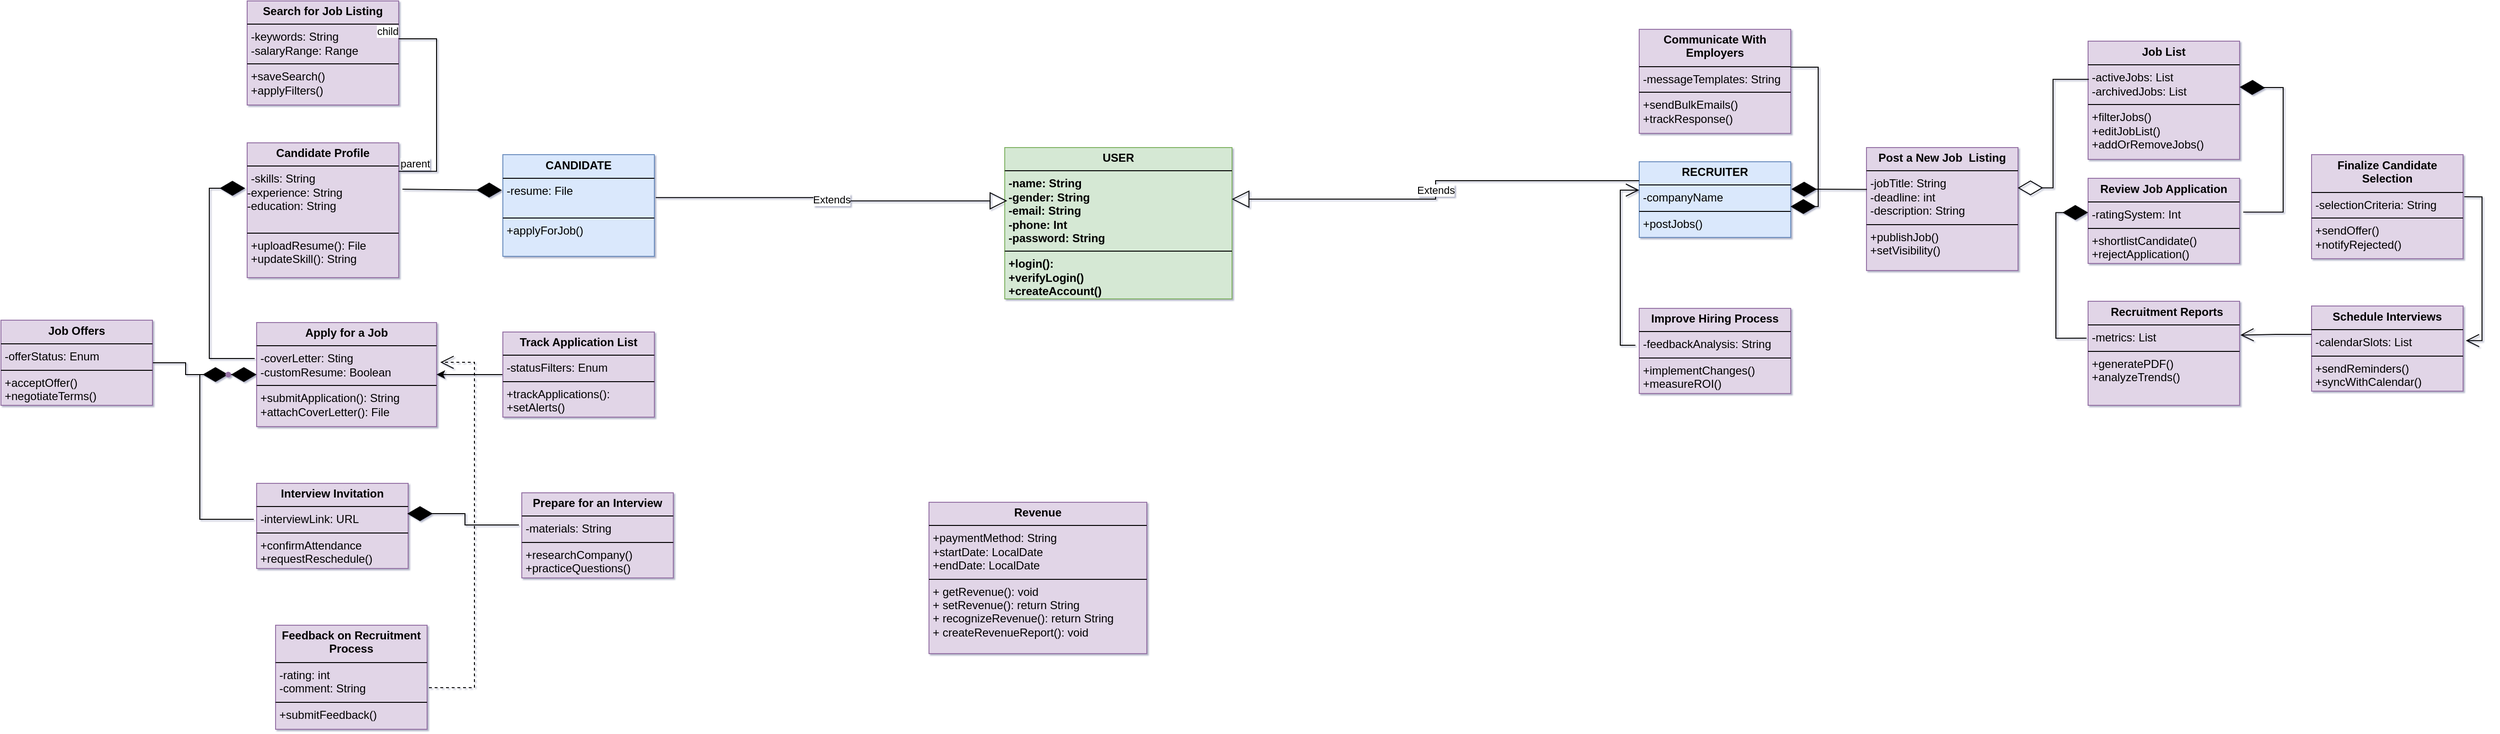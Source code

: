 <mxfile version="26.2.6">
  <diagram name="Page-1" id="tGZniLlOBdnS9l2TfcLT">
    <mxGraphModel dx="2055" dy="1830" grid="1" gridSize="10" guides="1" tooltips="1" connect="1" arrows="1" fold="1" page="1" pageScale="1" pageWidth="827" pageHeight="1169" background="none" math="0" shadow="1">
      <root>
        <mxCell id="0" />
        <mxCell id="1" parent="0" />
        <mxCell id="iU-2FlDDVKVuJZLUvYfY-30" value="" style="endArrow=open;endSize=12;dashed=1;html=1;rounded=0;exitX=0.975;exitY=0.6;exitDx=0;exitDy=0;exitPerimeter=0;entryX=1.021;entryY=0.382;entryDx=0;entryDy=0;entryPerimeter=0;edgeStyle=orthogonalEdgeStyle;" parent="1" source="s6e1yUUkH1MG8MLtkfFg-44" target="s6e1yUUkH1MG8MLtkfFg-39" edge="1">
          <mxGeometry width="160" relative="1" as="geometry">
            <mxPoint x="-240" y="370" as="sourcePoint" />
            <mxPoint x="-80" y="370" as="targetPoint" />
            <Array as="points">
              <mxPoint x="-130" y="676" />
              <mxPoint x="-130" y="332" />
            </Array>
          </mxGeometry>
        </mxCell>
        <mxCell id="s6e1yUUkH1MG8MLtkfFg-5" value="&lt;p style=&quot;margin:0px;margin-top:4px;text-align:center;&quot;&gt;&lt;span&gt;USER&lt;/span&gt;&lt;/p&gt;&lt;hr style=&quot;border-style:solid;&quot; size=&quot;1&quot;&gt;&lt;p style=&quot;margin:0px;margin-left:4px;&quot;&gt;-name: String&lt;/p&gt;&lt;p style=&quot;margin:0px;margin-left:4px;&quot;&gt;-gender: String&lt;/p&gt;&lt;p style=&quot;margin:0px;margin-left:4px;&quot;&gt;-email: String&lt;/p&gt;&lt;p style=&quot;margin:0px;margin-left:4px;&quot;&gt;-phone: Int&lt;/p&gt;&lt;p style=&quot;margin:0px;margin-left:4px;&quot;&gt;-password: String&lt;/p&gt;&lt;hr style=&quot;border-style:solid;&quot; size=&quot;1&quot;&gt;&lt;p style=&quot;margin:0px;margin-left:4px;&quot;&gt;+login():&lt;/p&gt;&lt;p style=&quot;margin:0px;margin-left:4px;&quot;&gt;+verifyLogin()&lt;/p&gt;&lt;p style=&quot;margin:0px;margin-left:4px;&quot;&gt;+createAccount()&lt;/p&gt;&lt;p style=&quot;margin:0px;margin-left:4px;&quot;&gt;+logout()&lt;/p&gt;" style="verticalAlign=top;align=left;overflow=fill;html=1;whiteSpace=wrap;fillColor=#d5e8d4;strokeColor=#82b366;fontStyle=1" parent="1" vertex="1">
          <mxGeometry x="430" y="105" width="240" height="160" as="geometry" />
        </mxCell>
        <mxCell id="s6e1yUUkH1MG8MLtkfFg-6" value="&lt;p style=&quot;margin:0px;margin-top:4px;text-align:center;&quot;&gt;&lt;b&gt;RECRUITER&lt;/b&gt;&lt;/p&gt;&lt;hr size=&quot;1&quot; style=&quot;border-style:solid;&quot;&gt;&lt;p style=&quot;margin: 0px 0px 0px 4px;&quot;&gt;-companyName&lt;br&gt;&lt;/p&gt;&lt;hr size=&quot;1&quot; style=&quot;border-style:solid;&quot;&gt;&lt;p style=&quot;margin: 0px 0px 0px 4px;&quot;&gt;+postJobs()&lt;/p&gt;" style="verticalAlign=top;align=left;overflow=fill;html=1;whiteSpace=wrap;fillColor=#dae8fc;strokeColor=#6c8ebf;" parent="1" vertex="1">
          <mxGeometry x="1100" y="120" width="160" height="80" as="geometry" />
        </mxCell>
        <mxCell id="s6e1yUUkH1MG8MLtkfFg-7" value="&lt;p style=&quot;margin:0px;margin-top:4px;text-align:center;&quot;&gt;&lt;b&gt;CANDIDATE&lt;/b&gt;&lt;/p&gt;&lt;hr size=&quot;1&quot; style=&quot;border-style:solid;&quot;&gt;&lt;p style=&quot;margin: 0px 0px 0px 4px;&quot;&gt;-resume: File&lt;/p&gt;&lt;div&gt;&lt;br&gt;&lt;/div&gt;&lt;hr size=&quot;1&quot; style=&quot;border-style:solid;&quot;&gt;&lt;p style=&quot;margin: 0px 0px 0px 4px;&quot;&gt;+applyForJob()&lt;/p&gt;" style="verticalAlign=top;align=left;overflow=fill;html=1;whiteSpace=wrap;fillColor=#dae8fc;strokeColor=#6c8ebf;fillStyle=solid;gradientColor=none;" parent="1" vertex="1">
          <mxGeometry x="-100" y="112.5" width="160" height="107.5" as="geometry" />
        </mxCell>
        <mxCell id="s6e1yUUkH1MG8MLtkfFg-27" value="&lt;p style=&quot;margin:0px;margin-top:4px;text-align:center;&quot;&gt;&lt;b&gt;Post a New Job&amp;nbsp; Listing&lt;/b&gt;&lt;/p&gt;&lt;hr size=&quot;1&quot; style=&quot;border-style:solid;&quot;&gt;&lt;p style=&quot;margin:0px;margin-left:4px;&quot;&gt;-jobTitle: String&lt;/p&gt;&lt;p style=&quot;margin:0px;margin-left:4px;&quot;&gt;-deadline: int&lt;/p&gt;&lt;p style=&quot;margin:0px;margin-left:4px;&quot;&gt;&lt;span style=&quot;background-color: transparent; color: light-dark(rgb(0, 0, 0), rgb(255, 255, 255));&quot;&gt;-description: String&lt;/span&gt;&lt;/p&gt;&lt;hr size=&quot;1&quot; style=&quot;border-style:solid;&quot;&gt;&lt;p style=&quot;margin:0px;margin-left:4px;&quot;&gt;+publishJob()&lt;/p&gt;&lt;p style=&quot;margin:0px;margin-left:4px;&quot;&gt;+setVisibility()&lt;/p&gt;" style="verticalAlign=top;align=left;overflow=fill;html=1;whiteSpace=wrap;fillColor=#e1d5e7;strokeColor=#9673a6;" parent="1" vertex="1">
          <mxGeometry x="1340" y="105" width="160" height="130" as="geometry" />
        </mxCell>
        <mxCell id="s6e1yUUkH1MG8MLtkfFg-28" value="&lt;p style=&quot;margin:0px;margin-top:4px;text-align:center;&quot;&gt;&lt;b&gt;Review Job Application&lt;/b&gt;&lt;/p&gt;&lt;hr size=&quot;1&quot; style=&quot;border-style:solid;&quot;&gt;&lt;p style=&quot;margin:0px;margin-left:4px;&quot;&gt;-ratingSystem: Int&lt;/p&gt;&lt;hr size=&quot;1&quot; style=&quot;border-style:solid;&quot;&gt;&lt;p style=&quot;margin:0px;margin-left:4px;&quot;&gt;+shortlistCandidate()&lt;/p&gt;&lt;p style=&quot;margin:0px;margin-left:4px;&quot;&gt;+rejectApplication()&lt;/p&gt;" style="verticalAlign=top;align=left;overflow=fill;html=1;whiteSpace=wrap;fillColor=#e1d5e7;strokeColor=#9673a6;" parent="1" vertex="1">
          <mxGeometry x="1574" y="137.5" width="160" height="90" as="geometry" />
        </mxCell>
        <mxCell id="s6e1yUUkH1MG8MLtkfFg-29" value="&lt;p style=&quot;margin:0px;margin-top:4px;text-align:center;&quot;&gt;&lt;b&gt;Schedule Interviews&lt;/b&gt;&lt;/p&gt;&lt;hr size=&quot;1&quot; style=&quot;border-style:solid;&quot;&gt;&lt;p style=&quot;margin:0px;margin-left:4px;&quot;&gt;-calendarSlots: List&lt;/p&gt;&lt;hr size=&quot;1&quot; style=&quot;border-style:solid;&quot;&gt;&lt;p style=&quot;margin:0px;margin-left:4px;&quot;&gt;+sendReminders()&lt;/p&gt;&lt;p style=&quot;margin:0px;margin-left:4px;&quot;&gt;+syncWithCalendar()&lt;/p&gt;" style="verticalAlign=top;align=left;overflow=fill;html=1;whiteSpace=wrap;fillColor=#e1d5e7;strokeColor=#9673a6;" parent="1" vertex="1">
          <mxGeometry x="1810" y="272.5" width="160" height="90" as="geometry" />
        </mxCell>
        <mxCell id="s6e1yUUkH1MG8MLtkfFg-30" value="&lt;p style=&quot;margin:0px;margin-top:4px;text-align:center;&quot;&gt;&lt;b&gt;Finalize Candidate Selection&lt;/b&gt;&lt;/p&gt;&lt;hr size=&quot;1&quot; style=&quot;border-style:solid;&quot;&gt;&lt;p style=&quot;margin:0px;margin-left:4px;&quot;&gt;-selectionCriteria: String&lt;/p&gt;&lt;hr size=&quot;1&quot; style=&quot;border-style:solid;&quot;&gt;&lt;p style=&quot;margin:0px;margin-left:4px;&quot;&gt;+sendOffer()&lt;/p&gt;&lt;p style=&quot;margin:0px;margin-left:4px;&quot;&gt;+notifyRejected()&lt;/p&gt;" style="verticalAlign=top;align=left;overflow=fill;html=1;whiteSpace=wrap;fillColor=#e1d5e7;strokeColor=#9673a6;" parent="1" vertex="1">
          <mxGeometry x="1810" y="112.5" width="160" height="110" as="geometry" />
        </mxCell>
        <mxCell id="s6e1yUUkH1MG8MLtkfFg-31" value="&lt;p style=&quot;margin:0px;margin-top:4px;text-align:center;&quot;&gt;&lt;b&gt;Job List&lt;/b&gt;&lt;/p&gt;&lt;hr size=&quot;1&quot; style=&quot;border-style:solid;&quot;&gt;&lt;p style=&quot;margin:0px;margin-left:4px;&quot;&gt;-activeJobs: List&lt;/p&gt;&lt;p style=&quot;margin:0px;margin-left:4px;&quot;&gt;-archivedJobs: List&lt;/p&gt;&lt;hr size=&quot;1&quot; style=&quot;border-style:solid;&quot;&gt;&lt;p style=&quot;margin:0px;margin-left:4px;&quot;&gt;+filterJobs()&lt;/p&gt;&lt;p style=&quot;margin:0px;margin-left:4px;&quot;&gt;+editJobList()&lt;/p&gt;&lt;p style=&quot;margin:0px;margin-left:4px;&quot;&gt;+addOrRemoveJobs()&lt;/p&gt;" style="verticalAlign=top;align=left;overflow=fill;html=1;whiteSpace=wrap;fillColor=#e1d5e7;strokeColor=#9673a6;" parent="1" vertex="1">
          <mxGeometry x="1574" y="-7.5" width="160" height="125" as="geometry" />
        </mxCell>
        <mxCell id="s6e1yUUkH1MG8MLtkfFg-34" value="&lt;p style=&quot;margin:0px;margin-top:4px;text-align:center;&quot;&gt;&lt;b&gt;Communicate With Employers&lt;/b&gt;&lt;/p&gt;&lt;hr size=&quot;1&quot; style=&quot;border-style:solid;&quot;&gt;&lt;p style=&quot;margin:0px;margin-left:4px;&quot;&gt;-messageTemplates: String&lt;/p&gt;&lt;hr size=&quot;1&quot; style=&quot;border-style:solid;&quot;&gt;&lt;p style=&quot;margin:0px;margin-left:4px;&quot;&gt;+sendBulkEmails()&lt;/p&gt;&lt;p style=&quot;margin:0px;margin-left:4px;&quot;&gt;+trackResponse()&lt;/p&gt;" style="verticalAlign=top;align=left;overflow=fill;html=1;whiteSpace=wrap;fillColor=#e1d5e7;strokeColor=#9673a6;" parent="1" vertex="1">
          <mxGeometry x="1100" y="-20" width="160" height="110" as="geometry" />
        </mxCell>
        <mxCell id="s6e1yUUkH1MG8MLtkfFg-35" value="&lt;p style=&quot;margin:0px;margin-top:4px;text-align:center;&quot;&gt;&lt;b&gt;&amp;nbsp; Recruitment Reports&lt;/b&gt;&lt;/p&gt;&lt;hr size=&quot;1&quot; style=&quot;border-style:solid;&quot;&gt;&lt;p style=&quot;margin:0px;margin-left:4px;&quot;&gt;-metrics: List&lt;/p&gt;&lt;hr size=&quot;1&quot; style=&quot;border-style:solid;&quot;&gt;&lt;p style=&quot;margin:0px;margin-left:4px;&quot;&gt;+generatePDF()&lt;/p&gt;&lt;p style=&quot;margin:0px;margin-left:4px;&quot;&gt;+analyzeTrends()&lt;/p&gt;" style="verticalAlign=top;align=left;overflow=fill;html=1;whiteSpace=wrap;fillColor=#e1d5e7;strokeColor=#9673a6;" parent="1" vertex="1">
          <mxGeometry x="1574" y="267.5" width="160" height="110" as="geometry" />
        </mxCell>
        <mxCell id="s6e1yUUkH1MG8MLtkfFg-36" value="&lt;p style=&quot;margin:0px;margin-top:4px;text-align:center;&quot;&gt;&lt;b&gt;Improve Hiring Process&lt;/b&gt;&lt;/p&gt;&lt;hr size=&quot;1&quot; style=&quot;border-style:solid;&quot;&gt;&lt;p style=&quot;margin:0px;margin-left:4px;&quot;&gt;-feedbackAnalysis: String&lt;/p&gt;&lt;hr size=&quot;1&quot; style=&quot;border-style:solid;&quot;&gt;&lt;p style=&quot;margin:0px;margin-left:4px;&quot;&gt;+implementChanges()&lt;/p&gt;&lt;p style=&quot;margin:0px;margin-left:4px;&quot;&gt;+measureROI()&lt;/p&gt;" style="verticalAlign=top;align=left;overflow=fill;html=1;whiteSpace=wrap;fillColor=#e1d5e7;strokeColor=#9673a6;" parent="1" vertex="1">
          <mxGeometry x="1100" y="275" width="160" height="90" as="geometry" />
        </mxCell>
        <mxCell id="s6e1yUUkH1MG8MLtkfFg-38" value="&lt;p style=&quot;margin:0px;margin-top:4px;text-align:center;&quot;&gt;&lt;b&gt;Search for Job Listing&lt;/b&gt;&lt;/p&gt;&lt;hr size=&quot;1&quot; style=&quot;border-style:solid;&quot;&gt;&lt;p style=&quot;margin:0px;margin-left:4px;&quot;&gt;-keywords: String&lt;/p&gt;&lt;p style=&quot;margin:0px;margin-left:4px;&quot;&gt;-salaryRange: Range&lt;/p&gt;&lt;hr size=&quot;1&quot; style=&quot;border-style:solid;&quot;&gt;&lt;p style=&quot;margin:0px;margin-left:4px;&quot;&gt;+saveSearch()&lt;/p&gt;&lt;p style=&quot;margin:0px;margin-left:4px;&quot;&gt;+applyFilters()&lt;/p&gt;" style="verticalAlign=top;align=left;overflow=fill;html=1;whiteSpace=wrap;fillColor=#e1d5e7;strokeColor=#9673a6;" parent="1" vertex="1">
          <mxGeometry x="-370" y="-50" width="160" height="110" as="geometry" />
        </mxCell>
        <mxCell id="s6e1yUUkH1MG8MLtkfFg-39" value="&lt;p style=&quot;margin:0px;margin-top:4px;text-align:center;&quot;&gt;&lt;b&gt;Apply for a Job&lt;/b&gt;&lt;/p&gt;&lt;hr size=&quot;1&quot; style=&quot;border-style:solid;&quot;&gt;&lt;p style=&quot;margin:0px;margin-left:4px;&quot;&gt;-coverLetter: Sting&lt;/p&gt;&lt;p style=&quot;margin:0px;margin-left:4px;&quot;&gt;-customResume: Boolean&lt;/p&gt;&lt;hr size=&quot;1&quot; style=&quot;border-style:solid;&quot;&gt;&lt;p style=&quot;margin:0px;margin-left:4px;&quot;&gt;+submitApplication(): String&lt;/p&gt;&lt;p style=&quot;margin:0px;margin-left:4px;&quot;&gt;+attachCoverLetter(): File&lt;/p&gt;" style="verticalAlign=top;align=left;overflow=fill;html=1;whiteSpace=wrap;fillColor=#e1d5e7;strokeColor=#9673a6;" parent="1" vertex="1">
          <mxGeometry x="-360" y="290" width="190" height="110" as="geometry" />
        </mxCell>
        <mxCell id="iU-2FlDDVKVuJZLUvYfY-20" value="" style="edgeStyle=orthogonalEdgeStyle;rounded=0;orthogonalLoop=1;jettySize=auto;html=1;" parent="1" source="s6e1yUUkH1MG8MLtkfFg-40" target="s6e1yUUkH1MG8MLtkfFg-39" edge="1">
          <mxGeometry relative="1" as="geometry" />
        </mxCell>
        <mxCell id="s6e1yUUkH1MG8MLtkfFg-40" value="&lt;p style=&quot;margin:0px;margin-top:4px;text-align:center;&quot;&gt;&lt;b&gt;Track Application List&lt;/b&gt;&lt;/p&gt;&lt;hr size=&quot;1&quot; style=&quot;border-style:solid;&quot;&gt;&lt;p style=&quot;margin:0px;margin-left:4px;&quot;&gt;-statusFilters: Enum&lt;/p&gt;&lt;hr size=&quot;1&quot; style=&quot;border-style:solid;&quot;&gt;&lt;p style=&quot;margin:0px;margin-left:4px;&quot;&gt;+trackApplications():&lt;br&gt;+setAlerts()&lt;/p&gt;" style="verticalAlign=top;align=left;overflow=fill;html=1;whiteSpace=wrap;fillColor=#e1d5e7;strokeColor=#9673a6;" parent="1" vertex="1">
          <mxGeometry x="-100" y="300" width="160" height="90" as="geometry" />
        </mxCell>
        <mxCell id="s6e1yUUkH1MG8MLtkfFg-41" value="&lt;p style=&quot;margin:0px;margin-top:4px;text-align:center;&quot;&gt;&lt;b&gt;&amp;nbsp;Interview Invitation&amp;nbsp;&lt;/b&gt;&lt;/p&gt;&lt;hr size=&quot;1&quot; style=&quot;border-style:solid;&quot;&gt;&lt;p style=&quot;margin:0px;margin-left:4px;&quot;&gt;-interviewLink: URL&lt;/p&gt;&lt;hr size=&quot;1&quot; style=&quot;border-style:solid;&quot;&gt;&lt;p style=&quot;margin:0px;margin-left:4px;&quot;&gt;+confirmAttendance&lt;/p&gt;&lt;p style=&quot;margin:0px;margin-left:4px;&quot;&gt;+requestReschedule()&lt;/p&gt;" style="verticalAlign=top;align=left;overflow=fill;html=1;whiteSpace=wrap;fillColor=#e1d5e7;strokeColor=#9673a6;" parent="1" vertex="1">
          <mxGeometry x="-360" y="460" width="160" height="90" as="geometry" />
        </mxCell>
        <mxCell id="s6e1yUUkH1MG8MLtkfFg-42" value="&lt;p style=&quot;margin:0px;margin-top:4px;text-align:center;&quot;&gt;&lt;b&gt;Prepare for an Interview&lt;/b&gt;&lt;/p&gt;&lt;hr size=&quot;1&quot; style=&quot;border-style:solid;&quot;&gt;&lt;p style=&quot;margin:0px;margin-left:4px;&quot;&gt;-materials: String&lt;/p&gt;&lt;hr size=&quot;1&quot; style=&quot;border-style:solid;&quot;&gt;&lt;p style=&quot;margin:0px;margin-left:4px;&quot;&gt;+researchCompany()&lt;/p&gt;&lt;p style=&quot;margin:0px;margin-left:4px;&quot;&gt;+practiceQuestions()&lt;/p&gt;" style="verticalAlign=top;align=left;overflow=fill;html=1;whiteSpace=wrap;fillColor=#e1d5e7;strokeColor=#9673a6;" parent="1" vertex="1">
          <mxGeometry x="-80" y="470" width="160" height="90" as="geometry" />
        </mxCell>
        <mxCell id="iU-2FlDDVKVuJZLUvYfY-25" value="" style="edgeStyle=orthogonalEdgeStyle;rounded=0;orthogonalLoop=1;jettySize=auto;html=1;" parent="1" source="s6e1yUUkH1MG8MLtkfFg-43" target="iU-2FlDDVKVuJZLUvYfY-24" edge="1">
          <mxGeometry relative="1" as="geometry" />
        </mxCell>
        <mxCell id="s6e1yUUkH1MG8MLtkfFg-43" value="&lt;p style=&quot;margin:0px;margin-top:4px;text-align:center;&quot;&gt;&lt;b&gt;&amp;nbsp;Job Offers&amp;nbsp;&lt;/b&gt;&lt;/p&gt;&lt;hr size=&quot;1&quot; style=&quot;border-style:solid;&quot;&gt;&lt;p style=&quot;margin:0px;margin-left:4px;&quot;&gt;-offerStatus: Enum&lt;/p&gt;&lt;hr size=&quot;1&quot; style=&quot;border-style:solid;&quot;&gt;&lt;p style=&quot;margin:0px;margin-left:4px;&quot;&gt;+acceptOffer()&lt;/p&gt;&lt;p style=&quot;margin:0px;margin-left:4px;&quot;&gt;+negotiateTerms()&lt;/p&gt;&lt;p style=&quot;margin:0px;margin-left:4px;&quot;&gt;&lt;br&gt;&lt;/p&gt;" style="verticalAlign=top;align=left;overflow=fill;html=1;whiteSpace=wrap;fillColor=#e1d5e7;strokeColor=#9673a6;" parent="1" vertex="1">
          <mxGeometry x="-630" y="287.5" width="160" height="90" as="geometry" />
        </mxCell>
        <mxCell id="s6e1yUUkH1MG8MLtkfFg-44" value="&lt;p style=&quot;margin:0px;margin-top:4px;text-align:center;&quot;&gt;&lt;b&gt;Feedback on Recruitment Process&lt;/b&gt;&lt;/p&gt;&lt;hr size=&quot;1&quot; style=&quot;border-style:solid;&quot;&gt;&lt;p style=&quot;margin:0px;margin-left:4px;&quot;&gt;-rating: int&lt;/p&gt;&lt;p style=&quot;margin:0px;margin-left:4px;&quot;&gt;-comment: String&lt;/p&gt;&lt;hr size=&quot;1&quot; style=&quot;border-style:solid;&quot;&gt;&lt;p style=&quot;margin:0px;margin-left:4px;&quot;&gt;+submitFeedback()&lt;/p&gt;" style="verticalAlign=top;align=left;overflow=fill;html=1;whiteSpace=wrap;fillColor=#e1d5e7;strokeColor=#9673a6;" parent="1" vertex="1">
          <mxGeometry x="-340" y="610" width="160" height="110" as="geometry" />
        </mxCell>
        <mxCell id="s6e1yUUkH1MG8MLtkfFg-54" value="Extends" style="endArrow=block;endSize=16;endFill=0;html=1;rounded=0;entryX=0.011;entryY=0.352;entryDx=0;entryDy=0;entryPerimeter=0;exitX=1.009;exitY=0.422;exitDx=0;exitDy=0;exitPerimeter=0;edgeStyle=elbowEdgeStyle;" parent="1" source="s6e1yUUkH1MG8MLtkfFg-7" target="s6e1yUUkH1MG8MLtkfFg-5" edge="1">
          <mxGeometry width="160" relative="1" as="geometry">
            <mxPoint x="270" y="260" as="sourcePoint" />
            <mxPoint x="430" y="260" as="targetPoint" />
          </mxGeometry>
        </mxCell>
        <mxCell id="s6e1yUUkH1MG8MLtkfFg-55" value="Extends" style="endArrow=block;endSize=16;endFill=0;html=1;rounded=0;entryX=0.999;entryY=0.341;entryDx=0;entryDy=0;entryPerimeter=0;exitX=0;exitY=0.25;exitDx=0;exitDy=0;edgeStyle=elbowEdgeStyle;" parent="1" source="s6e1yUUkH1MG8MLtkfFg-6" target="s6e1yUUkH1MG8MLtkfFg-5" edge="1">
          <mxGeometry width="160" relative="1" as="geometry">
            <mxPoint x="390" y="295" as="sourcePoint" />
            <mxPoint x="691" y="300" as="targetPoint" />
          </mxGeometry>
        </mxCell>
        <mxCell id="iU-2FlDDVKVuJZLUvYfY-3" value="" style="endArrow=diamondThin;endFill=1;endSize=24;html=1;rounded=0;entryX=-0.006;entryY=0.35;entryDx=0;entryDy=0;entryPerimeter=0;exitX=1.025;exitY=0.344;exitDx=0;exitDy=0;exitPerimeter=0;" parent="1" source="iU-2FlDDVKVuJZLUvYfY-16" target="s6e1yUUkH1MG8MLtkfFg-7" edge="1">
          <mxGeometry width="160" relative="1" as="geometry">
            <mxPoint x="-230" y="220" as="sourcePoint" />
            <mxPoint x="-100" y="195" as="targetPoint" />
          </mxGeometry>
        </mxCell>
        <mxCell id="iU-2FlDDVKVuJZLUvYfY-4" value="" style="endArrow=diamondThin;endFill=0;endSize=24;html=1;rounded=0;entryX=0.998;entryY=0.328;entryDx=0;entryDy=0;entryPerimeter=0;exitX=0.005;exitY=0.323;exitDx=0;exitDy=0;exitPerimeter=0;edgeStyle=orthogonalEdgeStyle;" parent="1" source="s6e1yUUkH1MG8MLtkfFg-31" target="s6e1yUUkH1MG8MLtkfFg-27" edge="1">
          <mxGeometry width="160" relative="1" as="geometry">
            <mxPoint x="1450" y="285" as="sourcePoint" />
            <mxPoint x="1610" y="285" as="targetPoint" />
          </mxGeometry>
        </mxCell>
        <mxCell id="iU-2FlDDVKVuJZLUvYfY-5" value="" style="endArrow=diamondThin;endFill=1;endSize=24;html=1;rounded=0;entryX=1.004;entryY=0.362;entryDx=0;entryDy=0;entryPerimeter=0;exitX=0.003;exitY=0.34;exitDx=0;exitDy=0;exitPerimeter=0;" parent="1" source="s6e1yUUkH1MG8MLtkfFg-27" target="s6e1yUUkH1MG8MLtkfFg-6" edge="1">
          <mxGeometry width="160" relative="1" as="geometry">
            <mxPoint x="1330" y="315" as="sourcePoint" />
            <mxPoint x="1490" y="315" as="targetPoint" />
          </mxGeometry>
        </mxCell>
        <mxCell id="iU-2FlDDVKVuJZLUvYfY-8" value="" style="endArrow=diamondThin;endFill=1;endSize=24;html=1;rounded=0;entryX=1;entryY=0.388;entryDx=0;entryDy=0;entryPerimeter=0;exitX=1.024;exitY=0.397;exitDx=0;exitDy=0;exitPerimeter=0;edgeStyle=orthogonalEdgeStyle;" parent="1" source="s6e1yUUkH1MG8MLtkfFg-28" target="s6e1yUUkH1MG8MLtkfFg-31" edge="1">
          <mxGeometry width="160" relative="1" as="geometry">
            <mxPoint x="1310" y="237.5" as="sourcePoint" />
            <mxPoint x="1470" y="237.5" as="targetPoint" />
            <Array as="points">
              <mxPoint x="1780" y="173.5" />
              <mxPoint x="1780" y="41.5" />
              <mxPoint x="1750" y="41.5" />
            </Array>
          </mxGeometry>
        </mxCell>
        <mxCell id="iU-2FlDDVKVuJZLUvYfY-9" value="" style="endArrow=diamondThin;endFill=1;endSize=24;html=1;rounded=0;entryX=0;entryY=0.402;entryDx=0;entryDy=0;entryPerimeter=0;exitX=-0.01;exitY=0.355;exitDx=0;exitDy=0;exitPerimeter=0;edgeStyle=orthogonalEdgeStyle;" parent="1" source="s6e1yUUkH1MG8MLtkfFg-35" target="s6e1yUUkH1MG8MLtkfFg-28" edge="1">
          <mxGeometry width="160" relative="1" as="geometry">
            <mxPoint x="1414" y="176.5" as="sourcePoint" />
            <mxPoint x="1574" y="176.5" as="targetPoint" />
            <Array as="points">
              <mxPoint x="1540" y="306.5" />
              <mxPoint x="1540" y="173.5" />
            </Array>
          </mxGeometry>
        </mxCell>
        <mxCell id="iU-2FlDDVKVuJZLUvYfY-10" value="" style="endArrow=open;endFill=1;endSize=12;html=1;rounded=0;exitX=0;exitY=0.333;exitDx=0;exitDy=0;exitPerimeter=0;entryX=1.005;entryY=0.325;entryDx=0;entryDy=0;entryPerimeter=0;edgeStyle=orthogonalEdgeStyle;" parent="1" source="s6e1yUUkH1MG8MLtkfFg-29" target="s6e1yUUkH1MG8MLtkfFg-35" edge="1">
          <mxGeometry width="160" relative="1" as="geometry">
            <mxPoint x="1470" y="217.5" as="sourcePoint" />
            <mxPoint x="1630" y="217.5" as="targetPoint" />
          </mxGeometry>
        </mxCell>
        <mxCell id="iU-2FlDDVKVuJZLUvYfY-12" value="" style="endArrow=open;endFill=1;endSize=12;html=1;rounded=0;exitX=1.008;exitY=0.405;exitDx=0;exitDy=0;exitPerimeter=0;entryX=1.018;entryY=0.407;entryDx=0;entryDy=0;entryPerimeter=0;edgeStyle=orthogonalEdgeStyle;" parent="1" source="s6e1yUUkH1MG8MLtkfFg-30" target="s6e1yUUkH1MG8MLtkfFg-29" edge="1">
          <mxGeometry width="160" relative="1" as="geometry">
            <mxPoint x="1840" y="412.5" as="sourcePoint" />
            <mxPoint x="2000" y="412.5" as="targetPoint" />
            <Array as="points">
              <mxPoint x="1990" y="157.5" />
              <mxPoint x="1990" y="309.5" />
            </Array>
          </mxGeometry>
        </mxCell>
        <mxCell id="iU-2FlDDVKVuJZLUvYfY-13" value="" style="endArrow=diamondThin;endFill=1;endSize=24;html=1;rounded=0;exitX=1;exitY=0.364;exitDx=0;exitDy=0;exitPerimeter=0;entryX=0.999;entryY=0.592;entryDx=0;entryDy=0;entryPerimeter=0;edgeStyle=orthogonalEdgeStyle;" parent="1" source="s6e1yUUkH1MG8MLtkfFg-34" target="s6e1yUUkH1MG8MLtkfFg-6" edge="1">
          <mxGeometry width="160" relative="1" as="geometry">
            <mxPoint x="1260.16" y="26.75" as="sourcePoint" />
            <mxPoint x="1260.0" y="168.16" as="targetPoint" />
            <Array as="points">
              <mxPoint x="1289" y="20" />
              <mxPoint x="1289" y="167" />
            </Array>
          </mxGeometry>
        </mxCell>
        <mxCell id="iU-2FlDDVKVuJZLUvYfY-14" value="" style="endArrow=open;endFill=1;endSize=12;html=1;rounded=0;entryX=0;entryY=0.375;entryDx=0;entryDy=0;entryPerimeter=0;exitX=-0.025;exitY=0.433;exitDx=0;exitDy=0;exitPerimeter=0;edgeStyle=orthogonalEdgeStyle;" parent="1" source="s6e1yUUkH1MG8MLtkfFg-36" target="s6e1yUUkH1MG8MLtkfFg-6" edge="1">
          <mxGeometry width="160" relative="1" as="geometry">
            <mxPoint x="910" y="285" as="sourcePoint" />
            <mxPoint x="1070" y="285" as="targetPoint" />
            <Array as="points">
              <mxPoint x="1080" y="314" />
              <mxPoint x="1080" y="150" />
            </Array>
          </mxGeometry>
        </mxCell>
        <mxCell id="iU-2FlDDVKVuJZLUvYfY-16" value="&lt;p style=&quot;margin:0px;margin-top:4px;text-align:center;&quot;&gt;&lt;b&gt;Candidate Profile&lt;/b&gt;&lt;/p&gt;&lt;hr size=&quot;1&quot; style=&quot;border-style:solid;&quot;&gt;&lt;p style=&quot;margin:0px;margin-left:4px;&quot;&gt;-skills: String&lt;/p&gt;&lt;div&gt;-experience: String&lt;/div&gt;&lt;div&gt;-education: String&lt;br&gt;&lt;/div&gt;&lt;div&gt;&lt;br&gt;&lt;/div&gt;&lt;hr size=&quot;1&quot; style=&quot;border-style:solid;&quot;&gt;&lt;p style=&quot;margin: 0px 0px 0px 4px;&quot;&gt;+uploadResume(): File&lt;/p&gt;&lt;p style=&quot;margin: 0px 0px 0px 4px;&quot;&gt;+updateSkill(): String&lt;/p&gt;" style="verticalAlign=top;align=left;overflow=fill;html=1;whiteSpace=wrap;fillColor=#e1d5e7;strokeColor=#9673a6;" parent="1" vertex="1">
          <mxGeometry x="-370" y="100" width="160" height="142.5" as="geometry" />
        </mxCell>
        <mxCell id="iU-2FlDDVKVuJZLUvYfY-17" value="" style="endArrow=diamondThin;endFill=1;endSize=24;html=1;rounded=0;entryX=-0.013;entryY=0.337;entryDx=0;entryDy=0;entryPerimeter=0;edgeStyle=orthogonalEdgeStyle;exitX=-0.011;exitY=0.345;exitDx=0;exitDy=0;exitPerimeter=0;" parent="1" source="s6e1yUUkH1MG8MLtkfFg-39" target="iU-2FlDDVKVuJZLUvYfY-16" edge="1">
          <mxGeometry width="160" relative="1" as="geometry">
            <mxPoint x="-580" y="340" as="sourcePoint" />
            <mxPoint x="-250" y="230" as="targetPoint" />
            <Array as="points">
              <mxPoint x="-410" y="328" />
              <mxPoint x="-410" y="148" />
            </Array>
          </mxGeometry>
        </mxCell>
        <mxCell id="iU-2FlDDVKVuJZLUvYfY-21" value="" style="endArrow=diamondThin;endFill=1;endSize=24;html=1;rounded=0;entryX=0;entryY=0.5;entryDx=0;entryDy=0;exitDx=0;exitDy=0;exitPerimeter=0;edgeStyle=orthogonalEdgeStyle;" parent="1" source="iU-2FlDDVKVuJZLUvYfY-24" target="s6e1yUUkH1MG8MLtkfFg-39" edge="1">
          <mxGeometry width="160" relative="1" as="geometry">
            <mxPoint x="-530" y="365" as="sourcePoint" />
            <mxPoint x="-370" y="365" as="targetPoint" />
            <Array as="points" />
          </mxGeometry>
        </mxCell>
        <mxCell id="iU-2FlDDVKVuJZLUvYfY-22" value="" style="endArrow=diamondThin;endFill=1;endSize=24;html=1;rounded=0;entryX=0.994;entryY=0.356;entryDx=0;entryDy=0;entryPerimeter=0;exitX=-0.019;exitY=0.378;exitDx=0;exitDy=0;exitPerimeter=0;edgeStyle=orthogonalEdgeStyle;" parent="1" source="s6e1yUUkH1MG8MLtkfFg-42" target="s6e1yUUkH1MG8MLtkfFg-41" edge="1">
          <mxGeometry width="160" relative="1" as="geometry">
            <mxPoint x="-300" y="630" as="sourcePoint" />
            <mxPoint x="-140" y="630" as="targetPoint" />
          </mxGeometry>
        </mxCell>
        <mxCell id="iU-2FlDDVKVuJZLUvYfY-29" value="" style="endArrow=diamondThin;endFill=1;endSize=24;html=1;rounded=0;entryDx=0;entryDy=0;exitX=-0.019;exitY=0.422;exitDx=0;exitDy=0;exitPerimeter=0;edgeStyle=orthogonalEdgeStyle;" parent="1" source="s6e1yUUkH1MG8MLtkfFg-41" target="iU-2FlDDVKVuJZLUvYfY-24" edge="1">
          <mxGeometry width="160" relative="1" as="geometry">
            <mxPoint x="-363" y="498" as="sourcePoint" />
            <mxPoint x="-370" y="345" as="targetPoint" />
            <Array as="points">
              <mxPoint x="-420" y="498" />
              <mxPoint x="-420" y="345" />
            </Array>
          </mxGeometry>
        </mxCell>
        <mxCell id="iU-2FlDDVKVuJZLUvYfY-24" value="" style="shape=waypoint;sketch=0;size=6;pointerEvents=1;points=[];fillColor=#e1d5e7;resizable=0;rotatable=0;perimeter=centerPerimeter;snapToPoint=1;align=left;verticalAlign=top;strokeColor=#9673a6;" parent="1" vertex="1">
          <mxGeometry x="-400" y="335" width="20" height="20" as="geometry" />
        </mxCell>
        <mxCell id="iU-2FlDDVKVuJZLUvYfY-31" value="" style="endArrow=none;html=1;edgeStyle=orthogonalEdgeStyle;rounded=0;exitX=1;exitY=0.211;exitDx=0;exitDy=0;exitPerimeter=0;entryX=1;entryY=0.364;entryDx=0;entryDy=0;entryPerimeter=0;" parent="1" source="iU-2FlDDVKVuJZLUvYfY-16" target="s6e1yUUkH1MG8MLtkfFg-38" edge="1">
          <mxGeometry relative="1" as="geometry">
            <mxPoint x="-200" y="137.5" as="sourcePoint" />
            <mxPoint x="-40" y="137.5" as="targetPoint" />
            <Array as="points">
              <mxPoint x="-170" y="130" />
              <mxPoint x="-170" y="-10" />
            </Array>
          </mxGeometry>
        </mxCell>
        <mxCell id="iU-2FlDDVKVuJZLUvYfY-32" value="parent" style="edgeLabel;resizable=0;html=1;align=left;verticalAlign=bottom;" parent="iU-2FlDDVKVuJZLUvYfY-31" connectable="0" vertex="1">
          <mxGeometry x="-1" relative="1" as="geometry" />
        </mxCell>
        <mxCell id="iU-2FlDDVKVuJZLUvYfY-33" value="child" style="edgeLabel;resizable=0;html=1;align=right;verticalAlign=bottom;" parent="iU-2FlDDVKVuJZLUvYfY-31" connectable="0" vertex="1">
          <mxGeometry x="1" relative="1" as="geometry" />
        </mxCell>
        <mxCell id="MSgrG4DnEws9bKUU-TWq-9" value="&lt;p style=&quot;margin:0px;margin-top:4px;text-align:center;&quot;&gt;&lt;span style=&quot;font-weight: 700; text-wrap-mode: nowrap;&quot;&gt;Revenue&lt;/span&gt;&lt;/p&gt;&lt;hr size=&quot;1&quot; style=&quot;border-style:solid;&quot;&gt;&lt;p style=&quot;margin:0px;margin-left:4px;&quot;&gt;&lt;span style=&quot;text-wrap-mode: nowrap;&quot;&gt;+paymentMethod: String&lt;/span&gt;&lt;/p&gt;&lt;p style=&quot;margin:0px;margin-left:4px;&quot;&gt;&lt;span style=&quot;text-wrap-mode: nowrap;&quot;&gt;+startDate: LocalDate&lt;/span&gt;&lt;span style=&quot;text-wrap-mode: nowrap;&quot;&gt;&lt;/span&gt;&lt;/p&gt;&lt;p style=&quot;margin:0px;margin-left:4px;&quot;&gt;&lt;span style=&quot;text-wrap-mode: nowrap;&quot;&gt;+endDate: LocalDate&lt;/span&gt;&lt;span style=&quot;text-wrap-mode: nowrap;&quot;&gt;&lt;/span&gt;&lt;/p&gt;&lt;hr size=&quot;1&quot; style=&quot;border-style:solid;&quot;&gt;&lt;p style=&quot;margin:0px;margin-left:4px;&quot;&gt;+ getRevenue(): void&lt;/p&gt;&lt;p style=&quot;margin:0px;margin-left:4px;&quot;&gt;+ setRevenue(): return String&amp;nbsp;&lt;/p&gt;&lt;p style=&quot;margin:0px;margin-left:4px;&quot;&gt;+ recognizeRevenue(): return String&amp;nbsp;&lt;/p&gt;&lt;p style=&quot;margin:0px;margin-left:4px;&quot;&gt;+ createRevenueReport(): void&amp;nbsp;&lt;/p&gt;" style="verticalAlign=top;align=left;overflow=fill;html=1;whiteSpace=wrap;fillColor=#e1d5e7;strokeColor=#9673a6;" vertex="1" parent="1">
          <mxGeometry x="350" y="480" width="230" height="160" as="geometry" />
        </mxCell>
      </root>
    </mxGraphModel>
  </diagram>
</mxfile>
